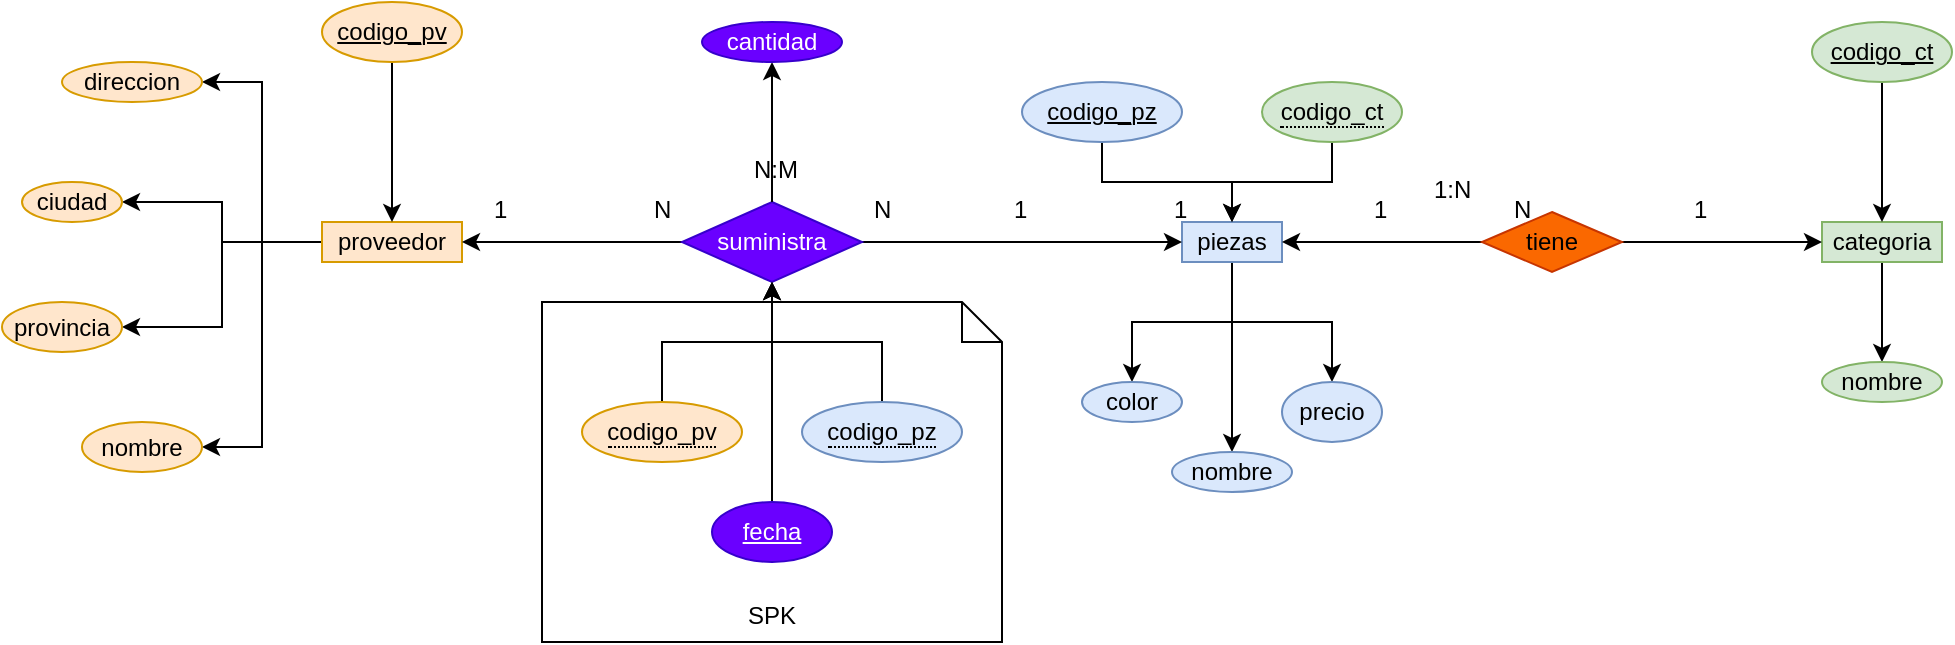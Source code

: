 <mxfile version="22.1.11" type="github">
  <diagram id="R2lEEEUBdFMjLlhIrx00" name="Page-1">
    <mxGraphModel dx="1960" dy="427" grid="1" gridSize="10" guides="1" tooltips="1" connect="1" arrows="1" fold="1" page="1" pageScale="1" pageWidth="850" pageHeight="1100" math="0" shadow="0" extFonts="Permanent Marker^https://fonts.googleapis.com/css?family=Permanent+Marker">
      <root>
        <mxCell id="0" />
        <mxCell id="1" parent="0" />
        <mxCell id="lAmJWh5BscD6mKWXJsh0-39" value="&lt;br&gt;&lt;br&gt;&lt;br&gt;&lt;br&gt;&lt;br&gt;&lt;br&gt;&lt;br&gt;&lt;br&gt;&lt;br&gt;&lt;br&gt;SPK" style="shape=note;size=20;whiteSpace=wrap;html=1;" vertex="1" parent="1">
          <mxGeometry x="170" y="380" width="230" height="170" as="geometry" />
        </mxCell>
        <mxCell id="lAmJWh5BscD6mKWXJsh0-57" style="edgeStyle=orthogonalEdgeStyle;rounded=0;orthogonalLoop=1;jettySize=auto;html=1;entryX=0.5;entryY=0;entryDx=0;entryDy=0;" edge="1" parent="1" source="lAmJWh5BscD6mKWXJsh0-1" target="lAmJWh5BscD6mKWXJsh0-54">
          <mxGeometry relative="1" as="geometry" />
        </mxCell>
        <mxCell id="lAmJWh5BscD6mKWXJsh0-58" style="edgeStyle=orthogonalEdgeStyle;rounded=0;orthogonalLoop=1;jettySize=auto;html=1;entryX=0.5;entryY=0;entryDx=0;entryDy=0;" edge="1" parent="1" source="lAmJWh5BscD6mKWXJsh0-1" target="lAmJWh5BscD6mKWXJsh0-55">
          <mxGeometry relative="1" as="geometry" />
        </mxCell>
        <mxCell id="lAmJWh5BscD6mKWXJsh0-59" style="edgeStyle=orthogonalEdgeStyle;rounded=0;orthogonalLoop=1;jettySize=auto;html=1;entryX=0.5;entryY=0;entryDx=0;entryDy=0;" edge="1" parent="1" source="lAmJWh5BscD6mKWXJsh0-1" target="lAmJWh5BscD6mKWXJsh0-56">
          <mxGeometry relative="1" as="geometry" />
        </mxCell>
        <mxCell id="lAmJWh5BscD6mKWXJsh0-1" value="piezas" style="whiteSpace=wrap;html=1;align=center;fillColor=#dae8fc;strokeColor=#6c8ebf;" vertex="1" parent="1">
          <mxGeometry x="490" y="340" width="50" height="20" as="geometry" />
        </mxCell>
        <mxCell id="lAmJWh5BscD6mKWXJsh0-50" style="edgeStyle=orthogonalEdgeStyle;rounded=0;orthogonalLoop=1;jettySize=auto;html=1;entryX=1;entryY=0.5;entryDx=0;entryDy=0;" edge="1" parent="1" source="lAmJWh5BscD6mKWXJsh0-2" target="lAmJWh5BscD6mKWXJsh0-42">
          <mxGeometry relative="1" as="geometry" />
        </mxCell>
        <mxCell id="lAmJWh5BscD6mKWXJsh0-51" style="edgeStyle=orthogonalEdgeStyle;rounded=0;orthogonalLoop=1;jettySize=auto;html=1;entryX=1;entryY=0.5;entryDx=0;entryDy=0;" edge="1" parent="1" source="lAmJWh5BscD6mKWXJsh0-2" target="lAmJWh5BscD6mKWXJsh0-44">
          <mxGeometry relative="1" as="geometry" />
        </mxCell>
        <mxCell id="lAmJWh5BscD6mKWXJsh0-52" style="edgeStyle=orthogonalEdgeStyle;rounded=0;orthogonalLoop=1;jettySize=auto;html=1;entryX=1;entryY=0.5;entryDx=0;entryDy=0;" edge="1" parent="1" source="lAmJWh5BscD6mKWXJsh0-2" target="lAmJWh5BscD6mKWXJsh0-45">
          <mxGeometry relative="1" as="geometry" />
        </mxCell>
        <mxCell id="lAmJWh5BscD6mKWXJsh0-53" style="edgeStyle=orthogonalEdgeStyle;rounded=0;orthogonalLoop=1;jettySize=auto;html=1;entryX=1;entryY=0.5;entryDx=0;entryDy=0;" edge="1" parent="1" source="lAmJWh5BscD6mKWXJsh0-2" target="lAmJWh5BscD6mKWXJsh0-43">
          <mxGeometry relative="1" as="geometry" />
        </mxCell>
        <mxCell id="lAmJWh5BscD6mKWXJsh0-2" value="proveedor" style="whiteSpace=wrap;html=1;align=center;fillColor=#ffe6cc;strokeColor=#d79b00;" vertex="1" parent="1">
          <mxGeometry x="60" y="340" width="70" height="20" as="geometry" />
        </mxCell>
        <mxCell id="lAmJWh5BscD6mKWXJsh0-61" value="" style="edgeStyle=orthogonalEdgeStyle;rounded=0;orthogonalLoop=1;jettySize=auto;html=1;" edge="1" parent="1" source="lAmJWh5BscD6mKWXJsh0-3" target="lAmJWh5BscD6mKWXJsh0-60">
          <mxGeometry relative="1" as="geometry" />
        </mxCell>
        <mxCell id="lAmJWh5BscD6mKWXJsh0-3" value="categoria" style="whiteSpace=wrap;html=1;align=center;fillColor=#d5e8d4;strokeColor=#82b366;" vertex="1" parent="1">
          <mxGeometry x="810" y="340" width="60" height="20" as="geometry" />
        </mxCell>
        <mxCell id="lAmJWh5BscD6mKWXJsh0-6" value="" style="edgeStyle=orthogonalEdgeStyle;rounded=0;orthogonalLoop=1;jettySize=auto;html=1;" edge="1" parent="1" source="lAmJWh5BscD6mKWXJsh0-4" target="lAmJWh5BscD6mKWXJsh0-2">
          <mxGeometry relative="1" as="geometry" />
        </mxCell>
        <mxCell id="lAmJWh5BscD6mKWXJsh0-7" value="" style="edgeStyle=orthogonalEdgeStyle;rounded=0;orthogonalLoop=1;jettySize=auto;html=1;" edge="1" parent="1" source="lAmJWh5BscD6mKWXJsh0-4" target="lAmJWh5BscD6mKWXJsh0-1">
          <mxGeometry relative="1" as="geometry" />
        </mxCell>
        <mxCell id="lAmJWh5BscD6mKWXJsh0-4" value="suministra" style="shape=rhombus;perimeter=rhombusPerimeter;whiteSpace=wrap;html=1;align=center;fillColor=#6a00ff;fontColor=#ffffff;strokeColor=#3700CC;" vertex="1" parent="1">
          <mxGeometry x="240" y="330" width="90" height="40" as="geometry" />
        </mxCell>
        <mxCell id="lAmJWh5BscD6mKWXJsh0-8" value="" style="edgeStyle=orthogonalEdgeStyle;rounded=0;orthogonalLoop=1;jettySize=auto;html=1;" edge="1" parent="1" source="lAmJWh5BscD6mKWXJsh0-5" target="lAmJWh5BscD6mKWXJsh0-1">
          <mxGeometry relative="1" as="geometry" />
        </mxCell>
        <mxCell id="lAmJWh5BscD6mKWXJsh0-9" value="" style="edgeStyle=orthogonalEdgeStyle;rounded=0;orthogonalLoop=1;jettySize=auto;html=1;" edge="1" parent="1" source="lAmJWh5BscD6mKWXJsh0-5" target="lAmJWh5BscD6mKWXJsh0-3">
          <mxGeometry relative="1" as="geometry" />
        </mxCell>
        <mxCell id="lAmJWh5BscD6mKWXJsh0-5" value="tiene" style="shape=rhombus;perimeter=rhombusPerimeter;whiteSpace=wrap;html=1;align=center;fillColor=#fa6800;fontColor=#000000;strokeColor=#C73500;" vertex="1" parent="1">
          <mxGeometry x="640" y="335" width="70" height="30" as="geometry" />
        </mxCell>
        <mxCell id="lAmJWh5BscD6mKWXJsh0-14" value="" style="edgeStyle=orthogonalEdgeStyle;rounded=0;orthogonalLoop=1;jettySize=auto;html=1;" edge="1" parent="1" source="lAmJWh5BscD6mKWXJsh0-10" target="lAmJWh5BscD6mKWXJsh0-2">
          <mxGeometry relative="1" as="geometry" />
        </mxCell>
        <mxCell id="lAmJWh5BscD6mKWXJsh0-10" value="codigo_pv" style="ellipse;whiteSpace=wrap;html=1;align=center;fontStyle=4;fillColor=#ffe6cc;strokeColor=#d79b00;" vertex="1" parent="1">
          <mxGeometry x="60" y="230" width="70" height="30" as="geometry" />
        </mxCell>
        <mxCell id="lAmJWh5BscD6mKWXJsh0-15" value="" style="edgeStyle=orthogonalEdgeStyle;rounded=0;orthogonalLoop=1;jettySize=auto;html=1;" edge="1" parent="1" source="lAmJWh5BscD6mKWXJsh0-11" target="lAmJWh5BscD6mKWXJsh0-1">
          <mxGeometry relative="1" as="geometry" />
        </mxCell>
        <mxCell id="lAmJWh5BscD6mKWXJsh0-11" value="codigo_pz" style="ellipse;whiteSpace=wrap;html=1;align=center;fontStyle=4;fillColor=#dae8fc;strokeColor=#6c8ebf;" vertex="1" parent="1">
          <mxGeometry x="410" y="270" width="80" height="30" as="geometry" />
        </mxCell>
        <mxCell id="lAmJWh5BscD6mKWXJsh0-16" value="" style="edgeStyle=orthogonalEdgeStyle;rounded=0;orthogonalLoop=1;jettySize=auto;html=1;" edge="1" parent="1" source="lAmJWh5BscD6mKWXJsh0-12" target="lAmJWh5BscD6mKWXJsh0-3">
          <mxGeometry relative="1" as="geometry" />
        </mxCell>
        <mxCell id="lAmJWh5BscD6mKWXJsh0-12" value="codigo_ct" style="ellipse;whiteSpace=wrap;html=1;align=center;fontStyle=4;fillColor=#d5e8d4;strokeColor=#82b366;" vertex="1" parent="1">
          <mxGeometry x="805" y="240" width="70" height="30" as="geometry" />
        </mxCell>
        <mxCell id="lAmJWh5BscD6mKWXJsh0-21" style="edgeStyle=orthogonalEdgeStyle;rounded=0;orthogonalLoop=1;jettySize=auto;html=1;entryX=0.5;entryY=1;entryDx=0;entryDy=0;" edge="1" parent="1" source="lAmJWh5BscD6mKWXJsh0-17" target="lAmJWh5BscD6mKWXJsh0-4">
          <mxGeometry relative="1" as="geometry" />
        </mxCell>
        <mxCell id="lAmJWh5BscD6mKWXJsh0-17" value="&lt;span style=&quot;border-bottom: 1px dotted&quot;&gt;codigo_pz&lt;/span&gt;" style="ellipse;whiteSpace=wrap;html=1;align=center;fillColor=#dae8fc;strokeColor=#6c8ebf;" vertex="1" parent="1">
          <mxGeometry x="300" y="430" width="80" height="30" as="geometry" />
        </mxCell>
        <mxCell id="lAmJWh5BscD6mKWXJsh0-22" style="edgeStyle=orthogonalEdgeStyle;rounded=0;orthogonalLoop=1;jettySize=auto;html=1;entryX=0.5;entryY=1;entryDx=0;entryDy=0;" edge="1" parent="1" source="lAmJWh5BscD6mKWXJsh0-18" target="lAmJWh5BscD6mKWXJsh0-4">
          <mxGeometry relative="1" as="geometry" />
        </mxCell>
        <mxCell id="lAmJWh5BscD6mKWXJsh0-18" value="&lt;span style=&quot;border-bottom: 1px dotted&quot;&gt;codigo_pv&lt;/span&gt;" style="ellipse;whiteSpace=wrap;html=1;align=center;fillColor=#ffe6cc;strokeColor=#d79b00;" vertex="1" parent="1">
          <mxGeometry x="190" y="430" width="80" height="30" as="geometry" />
        </mxCell>
        <mxCell id="lAmJWh5BscD6mKWXJsh0-20" style="edgeStyle=orthogonalEdgeStyle;rounded=0;orthogonalLoop=1;jettySize=auto;html=1;entryX=0.5;entryY=0;entryDx=0;entryDy=0;" edge="1" parent="1" source="lAmJWh5BscD6mKWXJsh0-19" target="lAmJWh5BscD6mKWXJsh0-1">
          <mxGeometry relative="1" as="geometry" />
        </mxCell>
        <mxCell id="lAmJWh5BscD6mKWXJsh0-19" value="&lt;span style=&quot;border-bottom: 1px dotted&quot;&gt;codigo_ct&lt;/span&gt;" style="ellipse;whiteSpace=wrap;html=1;align=center;fillColor=#d5e8d4;strokeColor=#82b366;" vertex="1" parent="1">
          <mxGeometry x="530" y="270" width="70" height="30" as="geometry" />
        </mxCell>
        <mxCell id="lAmJWh5BscD6mKWXJsh0-23" value="1" style="text;strokeColor=none;fillColor=none;spacingLeft=4;spacingRight=4;overflow=hidden;rotatable=0;points=[[0,0.5],[1,0.5]];portConstraint=eastwest;fontSize=12;whiteSpace=wrap;html=1;" vertex="1" parent="1">
          <mxGeometry x="580" y="320" width="20" height="20" as="geometry" />
        </mxCell>
        <mxCell id="lAmJWh5BscD6mKWXJsh0-24" value="1:N" style="text;strokeColor=none;fillColor=none;spacingLeft=4;spacingRight=4;overflow=hidden;rotatable=0;points=[[0,0.5],[1,0.5]];portConstraint=eastwest;fontSize=12;whiteSpace=wrap;html=1;" vertex="1" parent="1">
          <mxGeometry x="610" y="310" width="30" height="20" as="geometry" />
        </mxCell>
        <mxCell id="lAmJWh5BscD6mKWXJsh0-25" value="1" style="text;strokeColor=none;fillColor=none;spacingLeft=4;spacingRight=4;overflow=hidden;rotatable=0;points=[[0,0.5],[1,0.5]];portConstraint=eastwest;fontSize=12;whiteSpace=wrap;html=1;" vertex="1" parent="1">
          <mxGeometry x="480" y="320" width="20" height="20" as="geometry" />
        </mxCell>
        <mxCell id="lAmJWh5BscD6mKWXJsh0-26" value="1" style="text;strokeColor=none;fillColor=none;spacingLeft=4;spacingRight=4;overflow=hidden;rotatable=0;points=[[0,0.5],[1,0.5]];portConstraint=eastwest;fontSize=12;whiteSpace=wrap;html=1;" vertex="1" parent="1">
          <mxGeometry x="400" y="320" width="20" height="20" as="geometry" />
        </mxCell>
        <mxCell id="lAmJWh5BscD6mKWXJsh0-27" value="1" style="text;strokeColor=none;fillColor=none;spacingLeft=4;spacingRight=4;overflow=hidden;rotatable=0;points=[[0,0.5],[1,0.5]];portConstraint=eastwest;fontSize=12;whiteSpace=wrap;html=1;" vertex="1" parent="1">
          <mxGeometry x="140" y="320" width="20" height="20" as="geometry" />
        </mxCell>
        <mxCell id="lAmJWh5BscD6mKWXJsh0-28" value="N" style="text;strokeColor=none;fillColor=none;spacingLeft=4;spacingRight=4;overflow=hidden;rotatable=0;points=[[0,0.5],[1,0.5]];portConstraint=eastwest;fontSize=12;whiteSpace=wrap;html=1;" vertex="1" parent="1">
          <mxGeometry x="650" y="320" width="20" height="20" as="geometry" />
        </mxCell>
        <mxCell id="lAmJWh5BscD6mKWXJsh0-29" value="N" style="text;strokeColor=none;fillColor=none;spacingLeft=4;spacingRight=4;overflow=hidden;rotatable=0;points=[[0,0.5],[1,0.5]];portConstraint=eastwest;fontSize=12;whiteSpace=wrap;html=1;" vertex="1" parent="1">
          <mxGeometry x="330" y="320" width="20" height="20" as="geometry" />
        </mxCell>
        <mxCell id="lAmJWh5BscD6mKWXJsh0-30" value="N" style="text;strokeColor=none;fillColor=none;spacingLeft=4;spacingRight=4;overflow=hidden;rotatable=0;points=[[0,0.5],[1,0.5]];portConstraint=eastwest;fontSize=12;whiteSpace=wrap;html=1;" vertex="1" parent="1">
          <mxGeometry x="220" y="320" width="20" height="20" as="geometry" />
        </mxCell>
        <mxCell id="lAmJWh5BscD6mKWXJsh0-32" value="N:M" style="text;strokeColor=none;fillColor=none;spacingLeft=4;spacingRight=4;overflow=hidden;rotatable=0;points=[[0,0.5],[1,0.5]];portConstraint=eastwest;fontSize=12;whiteSpace=wrap;html=1;" vertex="1" parent="1">
          <mxGeometry x="270" y="300" width="40" height="20" as="geometry" />
        </mxCell>
        <mxCell id="lAmJWh5BscD6mKWXJsh0-35" value="1" style="text;strokeColor=none;fillColor=none;spacingLeft=4;spacingRight=4;overflow=hidden;rotatable=0;points=[[0,0.5],[1,0.5]];portConstraint=eastwest;fontSize=12;whiteSpace=wrap;html=1;" vertex="1" parent="1">
          <mxGeometry x="740" y="320" width="20" height="20" as="geometry" />
        </mxCell>
        <mxCell id="lAmJWh5BscD6mKWXJsh0-40" style="edgeStyle=orthogonalEdgeStyle;rounded=0;orthogonalLoop=1;jettySize=auto;html=1;entryX=0.5;entryY=0;entryDx=0;entryDy=0;startArrow=classic;startFill=1;endArrow=none;endFill=0;" edge="1" parent="1" source="lAmJWh5BscD6mKWXJsh0-36" target="lAmJWh5BscD6mKWXJsh0-4">
          <mxGeometry relative="1" as="geometry" />
        </mxCell>
        <mxCell id="lAmJWh5BscD6mKWXJsh0-36" value="cantidad" style="ellipse;whiteSpace=wrap;html=1;align=center;fillColor=#6a00ff;fontColor=#ffffff;strokeColor=#3700CC;" vertex="1" parent="1">
          <mxGeometry x="250" y="240" width="70" height="20" as="geometry" />
        </mxCell>
        <mxCell id="lAmJWh5BscD6mKWXJsh0-38" style="edgeStyle=orthogonalEdgeStyle;rounded=0;orthogonalLoop=1;jettySize=auto;html=1;entryX=0.5;entryY=1;entryDx=0;entryDy=0;" edge="1" parent="1" source="lAmJWh5BscD6mKWXJsh0-37" target="lAmJWh5BscD6mKWXJsh0-4">
          <mxGeometry relative="1" as="geometry" />
        </mxCell>
        <mxCell id="lAmJWh5BscD6mKWXJsh0-37" value="fecha" style="ellipse;whiteSpace=wrap;html=1;align=center;fontStyle=4;fillColor=#6a00ff;fontColor=#ffffff;strokeColor=#3700CC;" vertex="1" parent="1">
          <mxGeometry x="255" y="480" width="60" height="30" as="geometry" />
        </mxCell>
        <mxCell id="lAmJWh5BscD6mKWXJsh0-42" value="direccion" style="ellipse;whiteSpace=wrap;html=1;align=center;fillColor=#ffe6cc;strokeColor=#d79b00;" vertex="1" parent="1">
          <mxGeometry x="-70" y="260" width="70" height="20" as="geometry" />
        </mxCell>
        <mxCell id="lAmJWh5BscD6mKWXJsh0-43" value="nombre" style="ellipse;whiteSpace=wrap;html=1;align=center;fillColor=#ffe6cc;strokeColor=#d79b00;" vertex="1" parent="1">
          <mxGeometry x="-60" y="440" width="60" height="25" as="geometry" />
        </mxCell>
        <mxCell id="lAmJWh5BscD6mKWXJsh0-44" value="ciudad" style="ellipse;whiteSpace=wrap;html=1;align=center;fillColor=#ffe6cc;strokeColor=#d79b00;" vertex="1" parent="1">
          <mxGeometry x="-90" y="320" width="50" height="20" as="geometry" />
        </mxCell>
        <mxCell id="lAmJWh5BscD6mKWXJsh0-45" value="provincia" style="ellipse;whiteSpace=wrap;html=1;align=center;fillColor=#ffe6cc;strokeColor=#d79b00;" vertex="1" parent="1">
          <mxGeometry x="-100" y="380" width="60" height="25" as="geometry" />
        </mxCell>
        <mxCell id="lAmJWh5BscD6mKWXJsh0-54" value="color" style="ellipse;whiteSpace=wrap;html=1;align=center;fillColor=#dae8fc;strokeColor=#6c8ebf;" vertex="1" parent="1">
          <mxGeometry x="440" y="420" width="50" height="20" as="geometry" />
        </mxCell>
        <mxCell id="lAmJWh5BscD6mKWXJsh0-55" value="nombre" style="ellipse;whiteSpace=wrap;html=1;align=center;fillColor=#dae8fc;strokeColor=#6c8ebf;" vertex="1" parent="1">
          <mxGeometry x="485" y="455" width="60" height="20" as="geometry" />
        </mxCell>
        <mxCell id="lAmJWh5BscD6mKWXJsh0-56" value="precio" style="ellipse;whiteSpace=wrap;html=1;align=center;fillColor=#dae8fc;strokeColor=#6c8ebf;" vertex="1" parent="1">
          <mxGeometry x="540" y="420" width="50" height="30" as="geometry" />
        </mxCell>
        <mxCell id="lAmJWh5BscD6mKWXJsh0-60" value="nombre" style="ellipse;whiteSpace=wrap;html=1;align=center;fillColor=#d5e8d4;strokeColor=#82b366;" vertex="1" parent="1">
          <mxGeometry x="810" y="410" width="60" height="20" as="geometry" />
        </mxCell>
      </root>
    </mxGraphModel>
  </diagram>
</mxfile>
